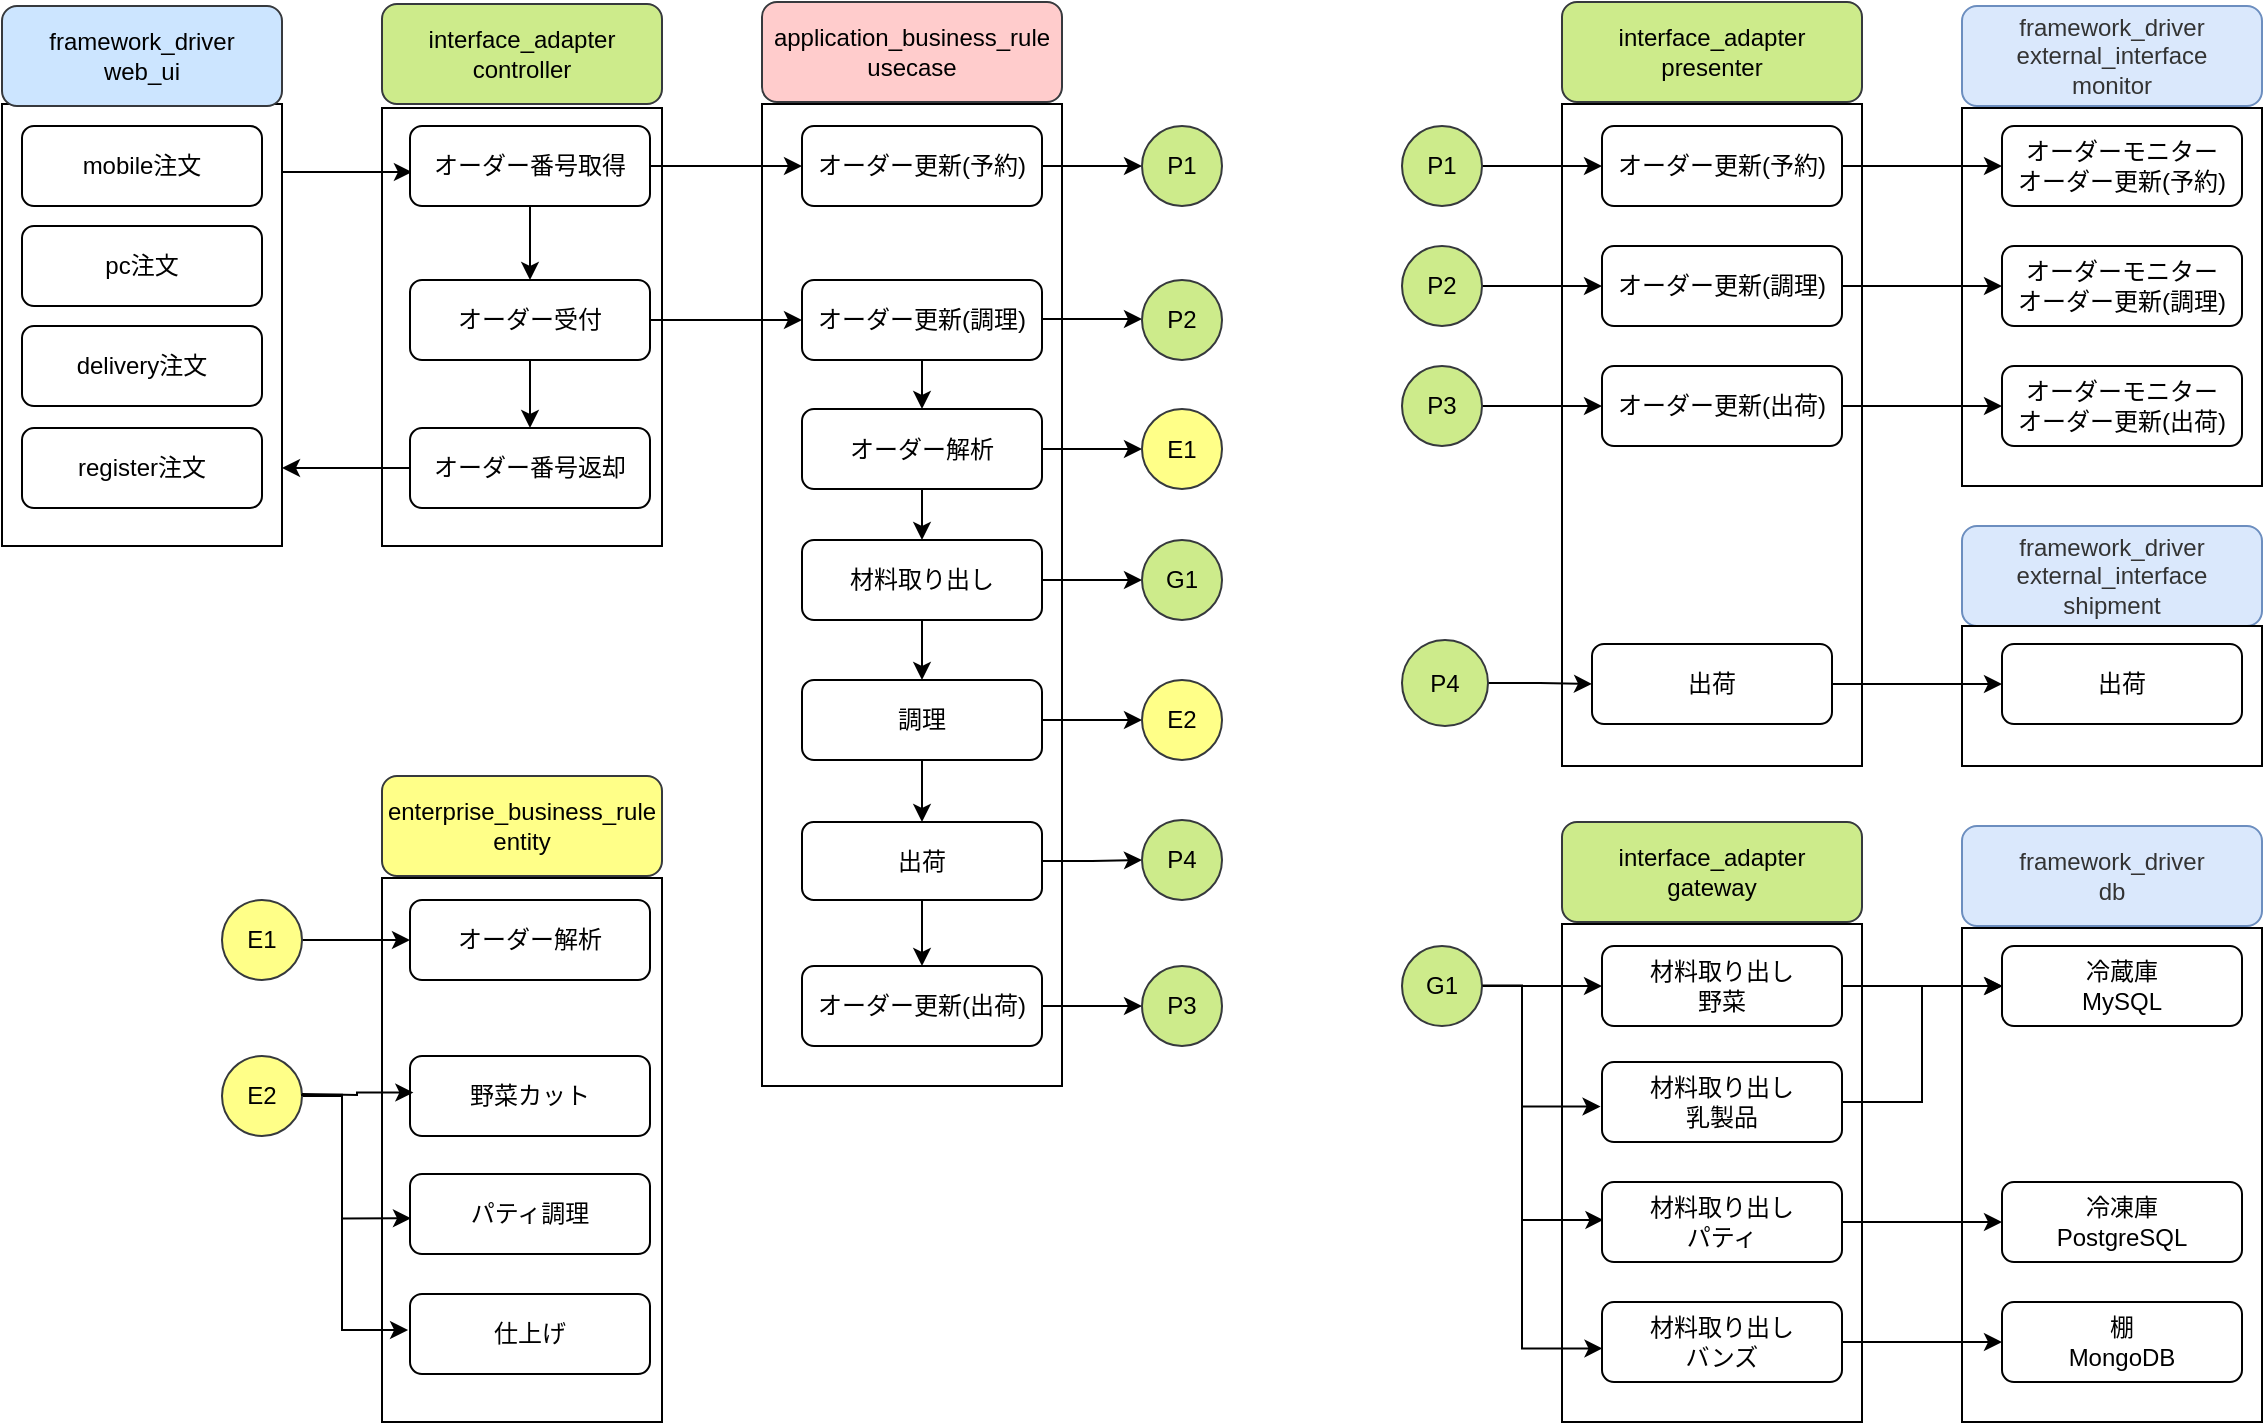<mxfile>
    <diagram id="rB9zlizWILBrdlT_Xwe6" name="ページ1">
        <mxGraphModel dx="1247" dy="525" grid="1" gridSize="10" guides="1" tooltips="1" connect="0" arrows="1" fold="1" page="1" pageScale="1" pageWidth="827" pageHeight="1169" math="0" shadow="0">
            <root>
                <mxCell id="0"/>
                <mxCell id="1" parent="0"/>
                <mxCell id="13" value="" style="rounded=0;whiteSpace=wrap;html=1;fillColor=none;" parent="1" vertex="1">
                    <mxGeometry x="260" y="71" width="140" height="219" as="geometry"/>
                </mxCell>
                <mxCell id="39" style="edgeStyle=orthogonalEdgeStyle;rounded=0;orthogonalLoop=1;jettySize=auto;html=1;entryX=0.008;entryY=0.575;entryDx=0;entryDy=0;entryPerimeter=0;" parent="1" source="11" target="10" edge="1">
                    <mxGeometry relative="1" as="geometry">
                        <Array as="points">
                            <mxPoint x="230" y="103"/>
                            <mxPoint x="230" y="103"/>
                        </Array>
                    </mxGeometry>
                </mxCell>
                <mxCell id="11" value="" style="rounded=0;whiteSpace=wrap;html=1;fillColor=none;" parent="1" vertex="1">
                    <mxGeometry x="70" y="69" width="140" height="221" as="geometry"/>
                </mxCell>
                <mxCell id="2" value="mobile注文" style="rounded=1;whiteSpace=wrap;html=1;" parent="1" vertex="1">
                    <mxGeometry x="80" y="80" width="120" height="40" as="geometry"/>
                </mxCell>
                <mxCell id="3" value="pc注文" style="rounded=1;whiteSpace=wrap;html=1;" parent="1" vertex="1">
                    <mxGeometry x="80" y="130" width="120" height="40" as="geometry"/>
                </mxCell>
                <mxCell id="4" value="delivery注文" style="rounded=1;whiteSpace=wrap;html=1;" parent="1" vertex="1">
                    <mxGeometry x="80" y="180" width="120" height="40" as="geometry"/>
                </mxCell>
                <mxCell id="6" value="register注文" style="rounded=1;whiteSpace=wrap;html=1;" parent="1" vertex="1">
                    <mxGeometry x="80" y="231" width="120" height="40" as="geometry"/>
                </mxCell>
                <mxCell id="9" value="interface_adapter&lt;br&gt;controller" style="rounded=1;whiteSpace=wrap;html=1;fillColor=#cdeb8b;strokeColor=#36393d;" parent="1" vertex="1">
                    <mxGeometry x="260" y="19" width="140" height="50" as="geometry"/>
                </mxCell>
                <mxCell id="22" style="edgeStyle=orthogonalEdgeStyle;rounded=0;orthogonalLoop=1;jettySize=auto;html=1;exitX=0.5;exitY=1;exitDx=0;exitDy=0;entryX=0.5;entryY=0;entryDx=0;entryDy=0;" parent="1" source="10" target="16" edge="1">
                    <mxGeometry relative="1" as="geometry"/>
                </mxCell>
                <mxCell id="48" value="" style="edgeStyle=orthogonalEdgeStyle;rounded=0;orthogonalLoop=1;jettySize=auto;html=1;" parent="1" source="10" target="45" edge="1">
                    <mxGeometry relative="1" as="geometry"/>
                </mxCell>
                <mxCell id="10" value="オーダー番号取得" style="rounded=1;whiteSpace=wrap;html=1;" parent="1" vertex="1">
                    <mxGeometry x="274" y="80" width="120" height="40" as="geometry"/>
                </mxCell>
                <mxCell id="12" value="framework_driver&lt;br&gt;web_ui" style="rounded=1;whiteSpace=wrap;html=1;fillColor=#cce5ff;strokeColor=#36393d;" parent="1" vertex="1">
                    <mxGeometry x="70" y="20" width="140" height="50" as="geometry"/>
                </mxCell>
                <mxCell id="23" style="edgeStyle=orthogonalEdgeStyle;rounded=0;orthogonalLoop=1;jettySize=auto;html=1;exitX=0.5;exitY=1;exitDx=0;exitDy=0;" parent="1" source="16" target="17" edge="1">
                    <mxGeometry relative="1" as="geometry"/>
                </mxCell>
                <mxCell id="37" style="edgeStyle=orthogonalEdgeStyle;rounded=0;orthogonalLoop=1;jettySize=auto;html=1;" parent="1" source="16" target="55" edge="1">
                    <mxGeometry relative="1" as="geometry"/>
                </mxCell>
                <mxCell id="16" value="オーダー受付" style="rounded=1;whiteSpace=wrap;html=1;" parent="1" vertex="1">
                    <mxGeometry x="274" y="157" width="120" height="40" as="geometry"/>
                </mxCell>
                <mxCell id="156" value="" style="edgeStyle=orthogonalEdgeStyle;rounded=0;orthogonalLoop=1;jettySize=auto;html=1;" parent="1" source="17" edge="1">
                    <mxGeometry relative="1" as="geometry">
                        <mxPoint x="210" y="251" as="targetPoint"/>
                    </mxGeometry>
                </mxCell>
                <mxCell id="17" value="オーダー番号返却" style="rounded=1;whiteSpace=wrap;html=1;" parent="1" vertex="1">
                    <mxGeometry x="274" y="231" width="120" height="40" as="geometry"/>
                </mxCell>
                <mxCell id="34" value="" style="rounded=0;whiteSpace=wrap;html=1;fillColor=none;" parent="1" vertex="1">
                    <mxGeometry x="450" y="69" width="150" height="491" as="geometry"/>
                </mxCell>
                <mxCell id="35" value="application_business_rule&lt;br&gt;usecase" style="rounded=1;whiteSpace=wrap;html=1;fillColor=#ffcccc;strokeColor=#36393d;" parent="1" vertex="1">
                    <mxGeometry x="450" y="18" width="150" height="50" as="geometry"/>
                </mxCell>
                <mxCell id="40" value="" style="rounded=0;whiteSpace=wrap;html=1;fillColor=none;" parent="1" vertex="1">
                    <mxGeometry x="850" y="69" width="150" height="331" as="geometry"/>
                </mxCell>
                <mxCell id="41" value="interface_adapter&lt;br&gt;presenter" style="rounded=1;whiteSpace=wrap;html=1;fillColor=#cdeb8b;strokeColor=#36393d;" parent="1" vertex="1">
                    <mxGeometry x="850" y="18" width="150" height="50" as="geometry"/>
                </mxCell>
                <mxCell id="43" value="" style="rounded=0;whiteSpace=wrap;html=1;fillColor=none;" parent="1" vertex="1">
                    <mxGeometry x="1050" y="71" width="150" height="189" as="geometry"/>
                </mxCell>
                <mxCell id="44" value="&lt;span style=&quot;color: rgb(51 , 51 , 51)&quot;&gt;framework_driver&lt;/span&gt;&lt;br style=&quot;color: rgb(51 , 51 , 51)&quot;&gt;&lt;span style=&quot;color: rgb(51 , 51 , 51)&quot;&gt;external_interface&lt;br&gt;monitor&lt;br&gt;&lt;/span&gt;" style="rounded=1;whiteSpace=wrap;html=1;fillColor=#dae8fc;strokeColor=#6c8ebf;" parent="1" vertex="1">
                    <mxGeometry x="1050" y="20" width="150" height="50" as="geometry"/>
                </mxCell>
                <mxCell id="53" value="" style="edgeStyle=orthogonalEdgeStyle;rounded=0;orthogonalLoop=1;jettySize=auto;html=1;" parent="1" source="45" target="51" edge="1">
                    <mxGeometry relative="1" as="geometry"/>
                </mxCell>
                <mxCell id="45" value="オーダー更新(予約)" style="rounded=1;whiteSpace=wrap;html=1;" parent="1" vertex="1">
                    <mxGeometry x="470" y="80" width="120" height="40" as="geometry"/>
                </mxCell>
                <mxCell id="50" value="" style="edgeStyle=orthogonalEdgeStyle;rounded=0;orthogonalLoop=1;jettySize=auto;html=1;" parent="1" source="46" target="47" edge="1">
                    <mxGeometry relative="1" as="geometry"/>
                </mxCell>
                <mxCell id="46" value="オーダー更新(予約)" style="rounded=1;whiteSpace=wrap;html=1;" parent="1" vertex="1">
                    <mxGeometry x="870" y="80" width="120" height="40" as="geometry"/>
                </mxCell>
                <mxCell id="47" value="オーダーモニター&lt;br&gt;オーダー更新(予約)" style="rounded=1;whiteSpace=wrap;html=1;" parent="1" vertex="1">
                    <mxGeometry x="1070" y="80" width="120" height="40" as="geometry"/>
                </mxCell>
                <mxCell id="51" value="P1" style="ellipse;whiteSpace=wrap;html=1;aspect=fixed;fillColor=#cdeb8b;strokeColor=#36393d;" parent="1" vertex="1">
                    <mxGeometry x="640" y="80" width="40" height="40" as="geometry"/>
                </mxCell>
                <mxCell id="54" value="" style="edgeStyle=orthogonalEdgeStyle;rounded=0;orthogonalLoop=1;jettySize=auto;html=1;" parent="1" source="52" target="46" edge="1">
                    <mxGeometry relative="1" as="geometry"/>
                </mxCell>
                <mxCell id="52" value="P1" style="ellipse;whiteSpace=wrap;html=1;aspect=fixed;fillColor=#cdeb8b;strokeColor=#36393d;" parent="1" vertex="1">
                    <mxGeometry x="770" y="80" width="40" height="40" as="geometry"/>
                </mxCell>
                <mxCell id="64" value="" style="edgeStyle=orthogonalEdgeStyle;rounded=0;orthogonalLoop=1;jettySize=auto;html=1;" parent="1" source="55" target="56" edge="1">
                    <mxGeometry relative="1" as="geometry"/>
                </mxCell>
                <mxCell id="55" value="オーダー更新(調理)" style="rounded=1;whiteSpace=wrap;html=1;" parent="1" vertex="1">
                    <mxGeometry x="470" y="157" width="120" height="40" as="geometry"/>
                </mxCell>
                <mxCell id="66" value="" style="edgeStyle=orthogonalEdgeStyle;rounded=0;orthogonalLoop=1;jettySize=auto;html=1;" parent="1" source="56" target="65" edge="1">
                    <mxGeometry relative="1" as="geometry"/>
                </mxCell>
                <mxCell id="72" value="" style="edgeStyle=orthogonalEdgeStyle;rounded=0;orthogonalLoop=1;jettySize=auto;html=1;" parent="1" source="56" target="67" edge="1">
                    <mxGeometry relative="1" as="geometry"/>
                </mxCell>
                <mxCell id="56" value="オーダー解析" style="rounded=1;whiteSpace=wrap;html=1;" parent="1" vertex="1">
                    <mxGeometry x="470" y="221.5" width="120" height="40" as="geometry"/>
                </mxCell>
                <mxCell id="57" value="" style="edgeStyle=orthogonalEdgeStyle;rounded=0;orthogonalLoop=1;jettySize=auto;html=1;" parent="1" edge="1">
                    <mxGeometry relative="1" as="geometry">
                        <mxPoint x="590" y="176.5" as="sourcePoint"/>
                        <mxPoint x="640" y="176.5" as="targetPoint"/>
                    </mxGeometry>
                </mxCell>
                <mxCell id="58" value="P2" style="ellipse;whiteSpace=wrap;html=1;aspect=fixed;fillColor=#cdeb8b;strokeColor=#36393d;" parent="1" vertex="1">
                    <mxGeometry x="640" y="157" width="40" height="40" as="geometry"/>
                </mxCell>
                <mxCell id="62" value="" style="edgeStyle=orthogonalEdgeStyle;rounded=0;orthogonalLoop=1;jettySize=auto;html=1;" parent="1" source="59" target="60" edge="1">
                    <mxGeometry relative="1" as="geometry"/>
                </mxCell>
                <mxCell id="59" value="P2" style="ellipse;whiteSpace=wrap;html=1;aspect=fixed;fillColor=#cdeb8b;strokeColor=#36393d;" parent="1" vertex="1">
                    <mxGeometry x="770" y="140" width="40" height="40" as="geometry"/>
                </mxCell>
                <mxCell id="63" value="" style="edgeStyle=orthogonalEdgeStyle;rounded=0;orthogonalLoop=1;jettySize=auto;html=1;" parent="1" source="60" target="61" edge="1">
                    <mxGeometry relative="1" as="geometry"/>
                </mxCell>
                <mxCell id="60" value="オーダー更新(調理)" style="rounded=1;whiteSpace=wrap;html=1;" parent="1" vertex="1">
                    <mxGeometry x="870" y="140" width="120" height="40" as="geometry"/>
                </mxCell>
                <mxCell id="61" value="オーダーモニター&lt;br&gt;オーダー更新(調理)" style="rounded=1;whiteSpace=wrap;html=1;" parent="1" vertex="1">
                    <mxGeometry x="1070" y="140" width="120" height="40" as="geometry"/>
                </mxCell>
                <mxCell id="65" value="E1" style="ellipse;whiteSpace=wrap;html=1;aspect=fixed;fillColor=#ffff88;strokeColor=#36393d;" parent="1" vertex="1">
                    <mxGeometry x="640" y="221.5" width="40" height="40" as="geometry"/>
                </mxCell>
                <mxCell id="71" value="" style="edgeStyle=orthogonalEdgeStyle;rounded=0;orthogonalLoop=1;jettySize=auto;html=1;" parent="1" source="67" target="70" edge="1">
                    <mxGeometry relative="1" as="geometry"/>
                </mxCell>
                <mxCell id="74" value="" style="edgeStyle=orthogonalEdgeStyle;rounded=0;orthogonalLoop=1;jettySize=auto;html=1;" parent="1" source="67" target="73" edge="1">
                    <mxGeometry relative="1" as="geometry"/>
                </mxCell>
                <mxCell id="67" value="材料取り出し" style="rounded=1;whiteSpace=wrap;html=1;" parent="1" vertex="1">
                    <mxGeometry x="470" y="287" width="120" height="40" as="geometry"/>
                </mxCell>
                <mxCell id="70" value="G1" style="ellipse;whiteSpace=wrap;html=1;aspect=fixed;fillColor=#cdeb8b;strokeColor=#36393d;" parent="1" vertex="1">
                    <mxGeometry x="640" y="287" width="40" height="40" as="geometry"/>
                </mxCell>
                <mxCell id="76" value="" style="edgeStyle=orthogonalEdgeStyle;rounded=0;orthogonalLoop=1;jettySize=auto;html=1;" parent="1" source="73" target="75" edge="1">
                    <mxGeometry relative="1" as="geometry"/>
                </mxCell>
                <mxCell id="141" value="" style="edgeStyle=orthogonalEdgeStyle;rounded=0;orthogonalLoop=1;jettySize=auto;html=1;" parent="1" source="73" target="138" edge="1">
                    <mxGeometry relative="1" as="geometry"/>
                </mxCell>
                <mxCell id="73" value="調理" style="rounded=1;whiteSpace=wrap;html=1;" parent="1" vertex="1">
                    <mxGeometry x="470" y="357" width="120" height="40" as="geometry"/>
                </mxCell>
                <mxCell id="75" value="E2" style="ellipse;whiteSpace=wrap;html=1;aspect=fixed;fillColor=#ffff88;strokeColor=#36393d;" parent="1" vertex="1">
                    <mxGeometry x="640" y="357" width="40" height="40" as="geometry"/>
                </mxCell>
                <mxCell id="86" value="" style="edgeStyle=orthogonalEdgeStyle;rounded=0;orthogonalLoop=1;jettySize=auto;html=1;" parent="1" source="77" target="80" edge="1">
                    <mxGeometry relative="1" as="geometry"/>
                </mxCell>
                <mxCell id="77" value="オーダー更新(出荷)" style="rounded=1;whiteSpace=wrap;html=1;" parent="1" vertex="1">
                    <mxGeometry x="470" y="500" width="120" height="40" as="geometry"/>
                </mxCell>
                <mxCell id="80" value="P3" style="ellipse;whiteSpace=wrap;html=1;aspect=fixed;fillColor=#cdeb8b;strokeColor=#36393d;" parent="1" vertex="1">
                    <mxGeometry x="640" y="500" width="40" height="40" as="geometry"/>
                </mxCell>
                <mxCell id="81" value="" style="edgeStyle=orthogonalEdgeStyle;rounded=0;orthogonalLoop=1;jettySize=auto;html=1;" parent="1" source="82" target="84" edge="1">
                    <mxGeometry relative="1" as="geometry"/>
                </mxCell>
                <mxCell id="82" value="P3" style="ellipse;whiteSpace=wrap;html=1;aspect=fixed;fillColor=#cdeb8b;strokeColor=#36393d;" parent="1" vertex="1">
                    <mxGeometry x="770" y="200" width="40" height="40" as="geometry"/>
                </mxCell>
                <mxCell id="83" value="" style="edgeStyle=orthogonalEdgeStyle;rounded=0;orthogonalLoop=1;jettySize=auto;html=1;" parent="1" source="84" target="85" edge="1">
                    <mxGeometry relative="1" as="geometry"/>
                </mxCell>
                <mxCell id="84" value="オーダー更新(出荷)" style="rounded=1;whiteSpace=wrap;html=1;" parent="1" vertex="1">
                    <mxGeometry x="870" y="200" width="120" height="40" as="geometry"/>
                </mxCell>
                <mxCell id="85" value="オーダーモニター&lt;br&gt;オーダー更新(出荷)" style="rounded=1;whiteSpace=wrap;html=1;" parent="1" vertex="1">
                    <mxGeometry x="1070" y="200" width="120" height="40" as="geometry"/>
                </mxCell>
                <mxCell id="87" value="" style="rounded=0;whiteSpace=wrap;html=1;fillColor=none;" parent="1" vertex="1">
                    <mxGeometry x="260" y="456" width="140" height="272" as="geometry"/>
                </mxCell>
                <mxCell id="88" value="enterprise_business_rule&lt;br&gt;entity" style="rounded=1;whiteSpace=wrap;html=1;fillColor=#ffff88;strokeColor=#36393d;" parent="1" vertex="1">
                    <mxGeometry x="260" y="405" width="140" height="50" as="geometry"/>
                </mxCell>
                <mxCell id="89" value="オーダー解析" style="rounded=1;whiteSpace=wrap;html=1;" parent="1" vertex="1">
                    <mxGeometry x="274" y="467" width="120" height="40" as="geometry"/>
                </mxCell>
                <mxCell id="90" value="" style="edgeStyle=orthogonalEdgeStyle;rounded=0;orthogonalLoop=1;jettySize=auto;html=1;" parent="1" source="91" target="89" edge="1">
                    <mxGeometry relative="1" as="geometry"/>
                </mxCell>
                <mxCell id="91" value="E1" style="ellipse;whiteSpace=wrap;html=1;aspect=fixed;fillColor=#ffff88;strokeColor=#36393d;" parent="1" vertex="1">
                    <mxGeometry x="180" y="467" width="40" height="40" as="geometry"/>
                </mxCell>
                <mxCell id="92" value="" style="edgeStyle=orthogonalEdgeStyle;rounded=0;orthogonalLoop=1;jettySize=auto;html=1;entryX=-0.008;entryY=0.45;entryDx=0;entryDy=0;entryPerimeter=0;" parent="1" source="93" target="158" edge="1">
                    <mxGeometry relative="1" as="geometry">
                        <Array as="points">
                            <mxPoint x="240" y="565"/>
                            <mxPoint x="240" y="682"/>
                        </Array>
                    </mxGeometry>
                </mxCell>
                <mxCell id="93" value="E2" style="ellipse;whiteSpace=wrap;html=1;aspect=fixed;fillColor=#ffff88;strokeColor=#36393d;" parent="1" vertex="1">
                    <mxGeometry x="180" y="545" width="40" height="40" as="geometry"/>
                </mxCell>
                <mxCell id="94" value="野菜カット" style="rounded=1;whiteSpace=wrap;html=1;" parent="1" vertex="1">
                    <mxGeometry x="274" y="545" width="120" height="40" as="geometry"/>
                </mxCell>
                <mxCell id="95" value="" style="edgeStyle=orthogonalEdgeStyle;rounded=0;orthogonalLoop=1;jettySize=auto;html=1;" parent="1" edge="1">
                    <mxGeometry relative="1" as="geometry">
                        <mxPoint x="870" y="512" as="targetPoint"/>
                    </mxGeometry>
                </mxCell>
                <mxCell id="98" value="" style="rounded=0;whiteSpace=wrap;html=1;fillColor=none;" parent="1" vertex="1">
                    <mxGeometry x="850" y="479" width="150" height="249" as="geometry"/>
                </mxCell>
                <mxCell id="99" value="interface_adapter&lt;br&gt;gateway" style="rounded=1;whiteSpace=wrap;html=1;fillColor=#cdeb8b;strokeColor=#36393d;" parent="1" vertex="1">
                    <mxGeometry x="850" y="428" width="150" height="50" as="geometry"/>
                </mxCell>
                <mxCell id="100" value="" style="rounded=0;whiteSpace=wrap;html=1;fillColor=none;" parent="1" vertex="1">
                    <mxGeometry x="1050" y="481" width="150" height="247" as="geometry"/>
                </mxCell>
                <mxCell id="101" value="&lt;span style=&quot;color: rgb(51 , 51 , 51)&quot;&gt;framework_driver&lt;/span&gt;&lt;br style=&quot;color: rgb(51 , 51 , 51)&quot;&gt;&lt;font color=&quot;#333333&quot;&gt;db&lt;/font&gt;" style="rounded=1;whiteSpace=wrap;html=1;fillColor=#dae8fc;strokeColor=#6c8ebf;" parent="1" vertex="1">
                    <mxGeometry x="1050" y="430" width="150" height="50" as="geometry"/>
                </mxCell>
                <mxCell id="102" value="" style="edgeStyle=orthogonalEdgeStyle;rounded=0;orthogonalLoop=1;jettySize=auto;html=1;" parent="1" source="103" target="104" edge="1">
                    <mxGeometry relative="1" as="geometry"/>
                </mxCell>
                <mxCell id="103" value="材料取り出し&lt;br&gt;野菜" style="rounded=1;whiteSpace=wrap;html=1;" parent="1" vertex="1">
                    <mxGeometry x="870" y="490" width="120" height="40" as="geometry"/>
                </mxCell>
                <mxCell id="104" value="冷蔵庫&lt;br&gt;MySQL" style="rounded=1;whiteSpace=wrap;html=1;" parent="1" vertex="1">
                    <mxGeometry x="1070" y="490" width="120" height="40" as="geometry"/>
                </mxCell>
                <mxCell id="124" value="" style="edgeStyle=orthogonalEdgeStyle;rounded=0;orthogonalLoop=1;jettySize=auto;html=1;entryX=0.006;entryY=0.474;entryDx=0;entryDy=0;entryPerimeter=0;" parent="1" source="106" target="118" edge="1">
                    <mxGeometry relative="1" as="geometry">
                        <Array as="points">
                            <mxPoint x="830" y="510"/>
                            <mxPoint x="830" y="627"/>
                        </Array>
                    </mxGeometry>
                </mxCell>
                <mxCell id="125" value="" style="edgeStyle=orthogonalEdgeStyle;rounded=0;orthogonalLoop=1;jettySize=auto;html=1;entryX=-0.006;entryY=0.557;entryDx=0;entryDy=0;entryPerimeter=0;" parent="1" source="106" target="117" edge="1">
                    <mxGeometry relative="1" as="geometry">
                        <Array as="points">
                            <mxPoint x="830" y="510"/>
                            <mxPoint x="830" y="570"/>
                        </Array>
                    </mxGeometry>
                </mxCell>
                <mxCell id="126" value="" style="edgeStyle=orthogonalEdgeStyle;rounded=0;orthogonalLoop=1;jettySize=auto;html=1;" parent="1" source="106" target="103" edge="1">
                    <mxGeometry relative="1" as="geometry"/>
                </mxCell>
                <mxCell id="106" value="G1" style="ellipse;whiteSpace=wrap;html=1;aspect=fixed;fillColor=#cdeb8b;strokeColor=#36393d;" parent="1" vertex="1">
                    <mxGeometry x="770" y="490" width="40" height="40" as="geometry"/>
                </mxCell>
                <mxCell id="130" style="edgeStyle=orthogonalEdgeStyle;rounded=0;orthogonalLoop=1;jettySize=auto;html=1;entryX=0.003;entryY=0.5;entryDx=0;entryDy=0;entryPerimeter=0;" parent="1" source="117" target="104" edge="1">
                    <mxGeometry relative="1" as="geometry"/>
                </mxCell>
                <mxCell id="117" value="材料取り出し&lt;br&gt;乳製品" style="rounded=1;whiteSpace=wrap;html=1;" parent="1" vertex="1">
                    <mxGeometry x="870" y="548" width="120" height="40" as="geometry"/>
                </mxCell>
                <mxCell id="134" value="" style="edgeStyle=orthogonalEdgeStyle;rounded=0;orthogonalLoop=1;jettySize=auto;html=1;" parent="1" source="118" target="132" edge="1">
                    <mxGeometry relative="1" as="geometry"/>
                </mxCell>
                <mxCell id="118" value="材料取り出し&lt;br&gt;パティ" style="rounded=1;whiteSpace=wrap;html=1;" parent="1" vertex="1">
                    <mxGeometry x="870" y="608" width="120" height="40" as="geometry"/>
                </mxCell>
                <mxCell id="135" value="" style="edgeStyle=orthogonalEdgeStyle;rounded=0;orthogonalLoop=1;jettySize=auto;html=1;" parent="1" source="119" target="133" edge="1">
                    <mxGeometry relative="1" as="geometry"/>
                </mxCell>
                <mxCell id="119" value="材料取り出し&lt;br&gt;バンズ" style="rounded=1;whiteSpace=wrap;html=1;" parent="1" vertex="1">
                    <mxGeometry x="870" y="668" width="120" height="40" as="geometry"/>
                </mxCell>
                <mxCell id="127" value="" style="edgeStyle=orthogonalEdgeStyle;rounded=0;orthogonalLoop=1;jettySize=auto;html=1;entryX=0.002;entryY=0.581;entryDx=0;entryDy=0;entryPerimeter=0;exitX=1.006;exitY=0.495;exitDx=0;exitDy=0;exitPerimeter=0;" parent="1" source="106" target="119" edge="1">
                    <mxGeometry relative="1" as="geometry">
                        <mxPoint x="780" y="520" as="sourcePoint"/>
                        <mxPoint x="879.28" y="580.28" as="targetPoint"/>
                        <Array as="points">
                            <mxPoint x="830" y="510"/>
                            <mxPoint x="830" y="691"/>
                        </Array>
                    </mxGeometry>
                </mxCell>
                <mxCell id="132" value="冷凍庫&lt;br&gt;PostgreSQL" style="rounded=1;whiteSpace=wrap;html=1;" parent="1" vertex="1">
                    <mxGeometry x="1070" y="608" width="120" height="40" as="geometry"/>
                </mxCell>
                <mxCell id="133" value="棚&lt;br&gt;MongoDB" style="rounded=1;whiteSpace=wrap;html=1;" parent="1" vertex="1">
                    <mxGeometry x="1070" y="668" width="120" height="40" as="geometry"/>
                </mxCell>
                <mxCell id="140" value="" style="edgeStyle=orthogonalEdgeStyle;rounded=0;orthogonalLoop=1;jettySize=auto;html=1;" parent="1" source="138" target="139" edge="1">
                    <mxGeometry relative="1" as="geometry"/>
                </mxCell>
                <mxCell id="142" value="" style="edgeStyle=orthogonalEdgeStyle;rounded=0;orthogonalLoop=1;jettySize=auto;html=1;" parent="1" source="138" target="77" edge="1">
                    <mxGeometry relative="1" as="geometry"/>
                </mxCell>
                <mxCell id="138" value="出荷" style="rounded=1;whiteSpace=wrap;html=1;" parent="1" vertex="1">
                    <mxGeometry x="470" y="428" width="120" height="39" as="geometry"/>
                </mxCell>
                <mxCell id="139" value="P4" style="ellipse;whiteSpace=wrap;html=1;aspect=fixed;fillColor=#cdeb8b;strokeColor=#36393d;" parent="1" vertex="1">
                    <mxGeometry x="640" y="427" width="40" height="40" as="geometry"/>
                </mxCell>
                <mxCell id="143" value="&lt;span style=&quot;color: rgb(51 , 51 , 51)&quot;&gt;framework_driver&lt;/span&gt;&lt;br style=&quot;color: rgb(51 , 51 , 51)&quot;&gt;&lt;font color=&quot;#333333&quot;&gt;external_interface&lt;/font&gt;&lt;br&gt;&lt;font color=&quot;#333333&quot;&gt;shipment&lt;/font&gt;" style="rounded=1;whiteSpace=wrap;html=1;fillColor=#dae8fc;strokeColor=#6c8ebf;" parent="1" vertex="1">
                    <mxGeometry x="1050" y="280" width="150" height="50" as="geometry"/>
                </mxCell>
                <mxCell id="144" value="" style="rounded=0;whiteSpace=wrap;html=1;fillColor=none;" parent="1" vertex="1">
                    <mxGeometry x="1050" y="330" width="150" height="70" as="geometry"/>
                </mxCell>
                <mxCell id="145" value="出荷" style="rounded=1;whiteSpace=wrap;html=1;" parent="1" vertex="1">
                    <mxGeometry x="1070" y="339" width="120" height="40" as="geometry"/>
                </mxCell>
                <mxCell id="155" value="" style="edgeStyle=orthogonalEdgeStyle;rounded=0;orthogonalLoop=1;jettySize=auto;html=1;" parent="1" source="152" target="145" edge="1">
                    <mxGeometry relative="1" as="geometry"/>
                </mxCell>
                <mxCell id="152" value="出荷" style="rounded=1;whiteSpace=wrap;html=1;" parent="1" vertex="1">
                    <mxGeometry x="865" y="339" width="120" height="40" as="geometry"/>
                </mxCell>
                <mxCell id="154" value="" style="edgeStyle=orthogonalEdgeStyle;rounded=0;orthogonalLoop=1;jettySize=auto;html=1;" parent="1" source="153" target="152" edge="1">
                    <mxGeometry relative="1" as="geometry"/>
                </mxCell>
                <mxCell id="153" value="P4" style="ellipse;whiteSpace=wrap;html=1;aspect=fixed;fillColor=#cdeb8b;strokeColor=#36393d;" parent="1" vertex="1">
                    <mxGeometry x="770" y="337" width="43" height="43" as="geometry"/>
                </mxCell>
                <mxCell id="157" value="パティ調理" style="rounded=1;whiteSpace=wrap;html=1;" parent="1" vertex="1">
                    <mxGeometry x="274" y="604" width="120" height="40" as="geometry"/>
                </mxCell>
                <mxCell id="158" value="仕上げ" style="rounded=1;whiteSpace=wrap;html=1;" parent="1" vertex="1">
                    <mxGeometry x="274" y="664" width="120" height="40" as="geometry"/>
                </mxCell>
                <mxCell id="159" value="" style="edgeStyle=orthogonalEdgeStyle;rounded=0;orthogonalLoop=1;jettySize=auto;html=1;entryX=0.004;entryY=0.554;entryDx=0;entryDy=0;entryPerimeter=0;exitX=0.989;exitY=0.486;exitDx=0;exitDy=0;exitPerimeter=0;" parent="1" source="93" target="157" edge="1">
                    <mxGeometry relative="1" as="geometry">
                        <mxPoint x="230" y="575" as="sourcePoint"/>
                        <mxPoint x="269.94" y="625.984" as="targetPoint"/>
                        <Array as="points">
                            <mxPoint x="240" y="564"/>
                            <mxPoint x="240" y="626"/>
                        </Array>
                    </mxGeometry>
                </mxCell>
                <mxCell id="160" value="" style="edgeStyle=orthogonalEdgeStyle;rounded=0;orthogonalLoop=1;jettySize=auto;html=1;entryX=0.014;entryY=0.457;entryDx=0;entryDy=0;entryPerimeter=0;" parent="1" edge="1" target="94">
                    <mxGeometry relative="1" as="geometry">
                        <mxPoint x="220" y="564" as="sourcePoint"/>
                        <mxPoint x="270" y="564" as="targetPoint"/>
                    </mxGeometry>
                </mxCell>
            </root>
        </mxGraphModel>
    </diagram>
</mxfile>
